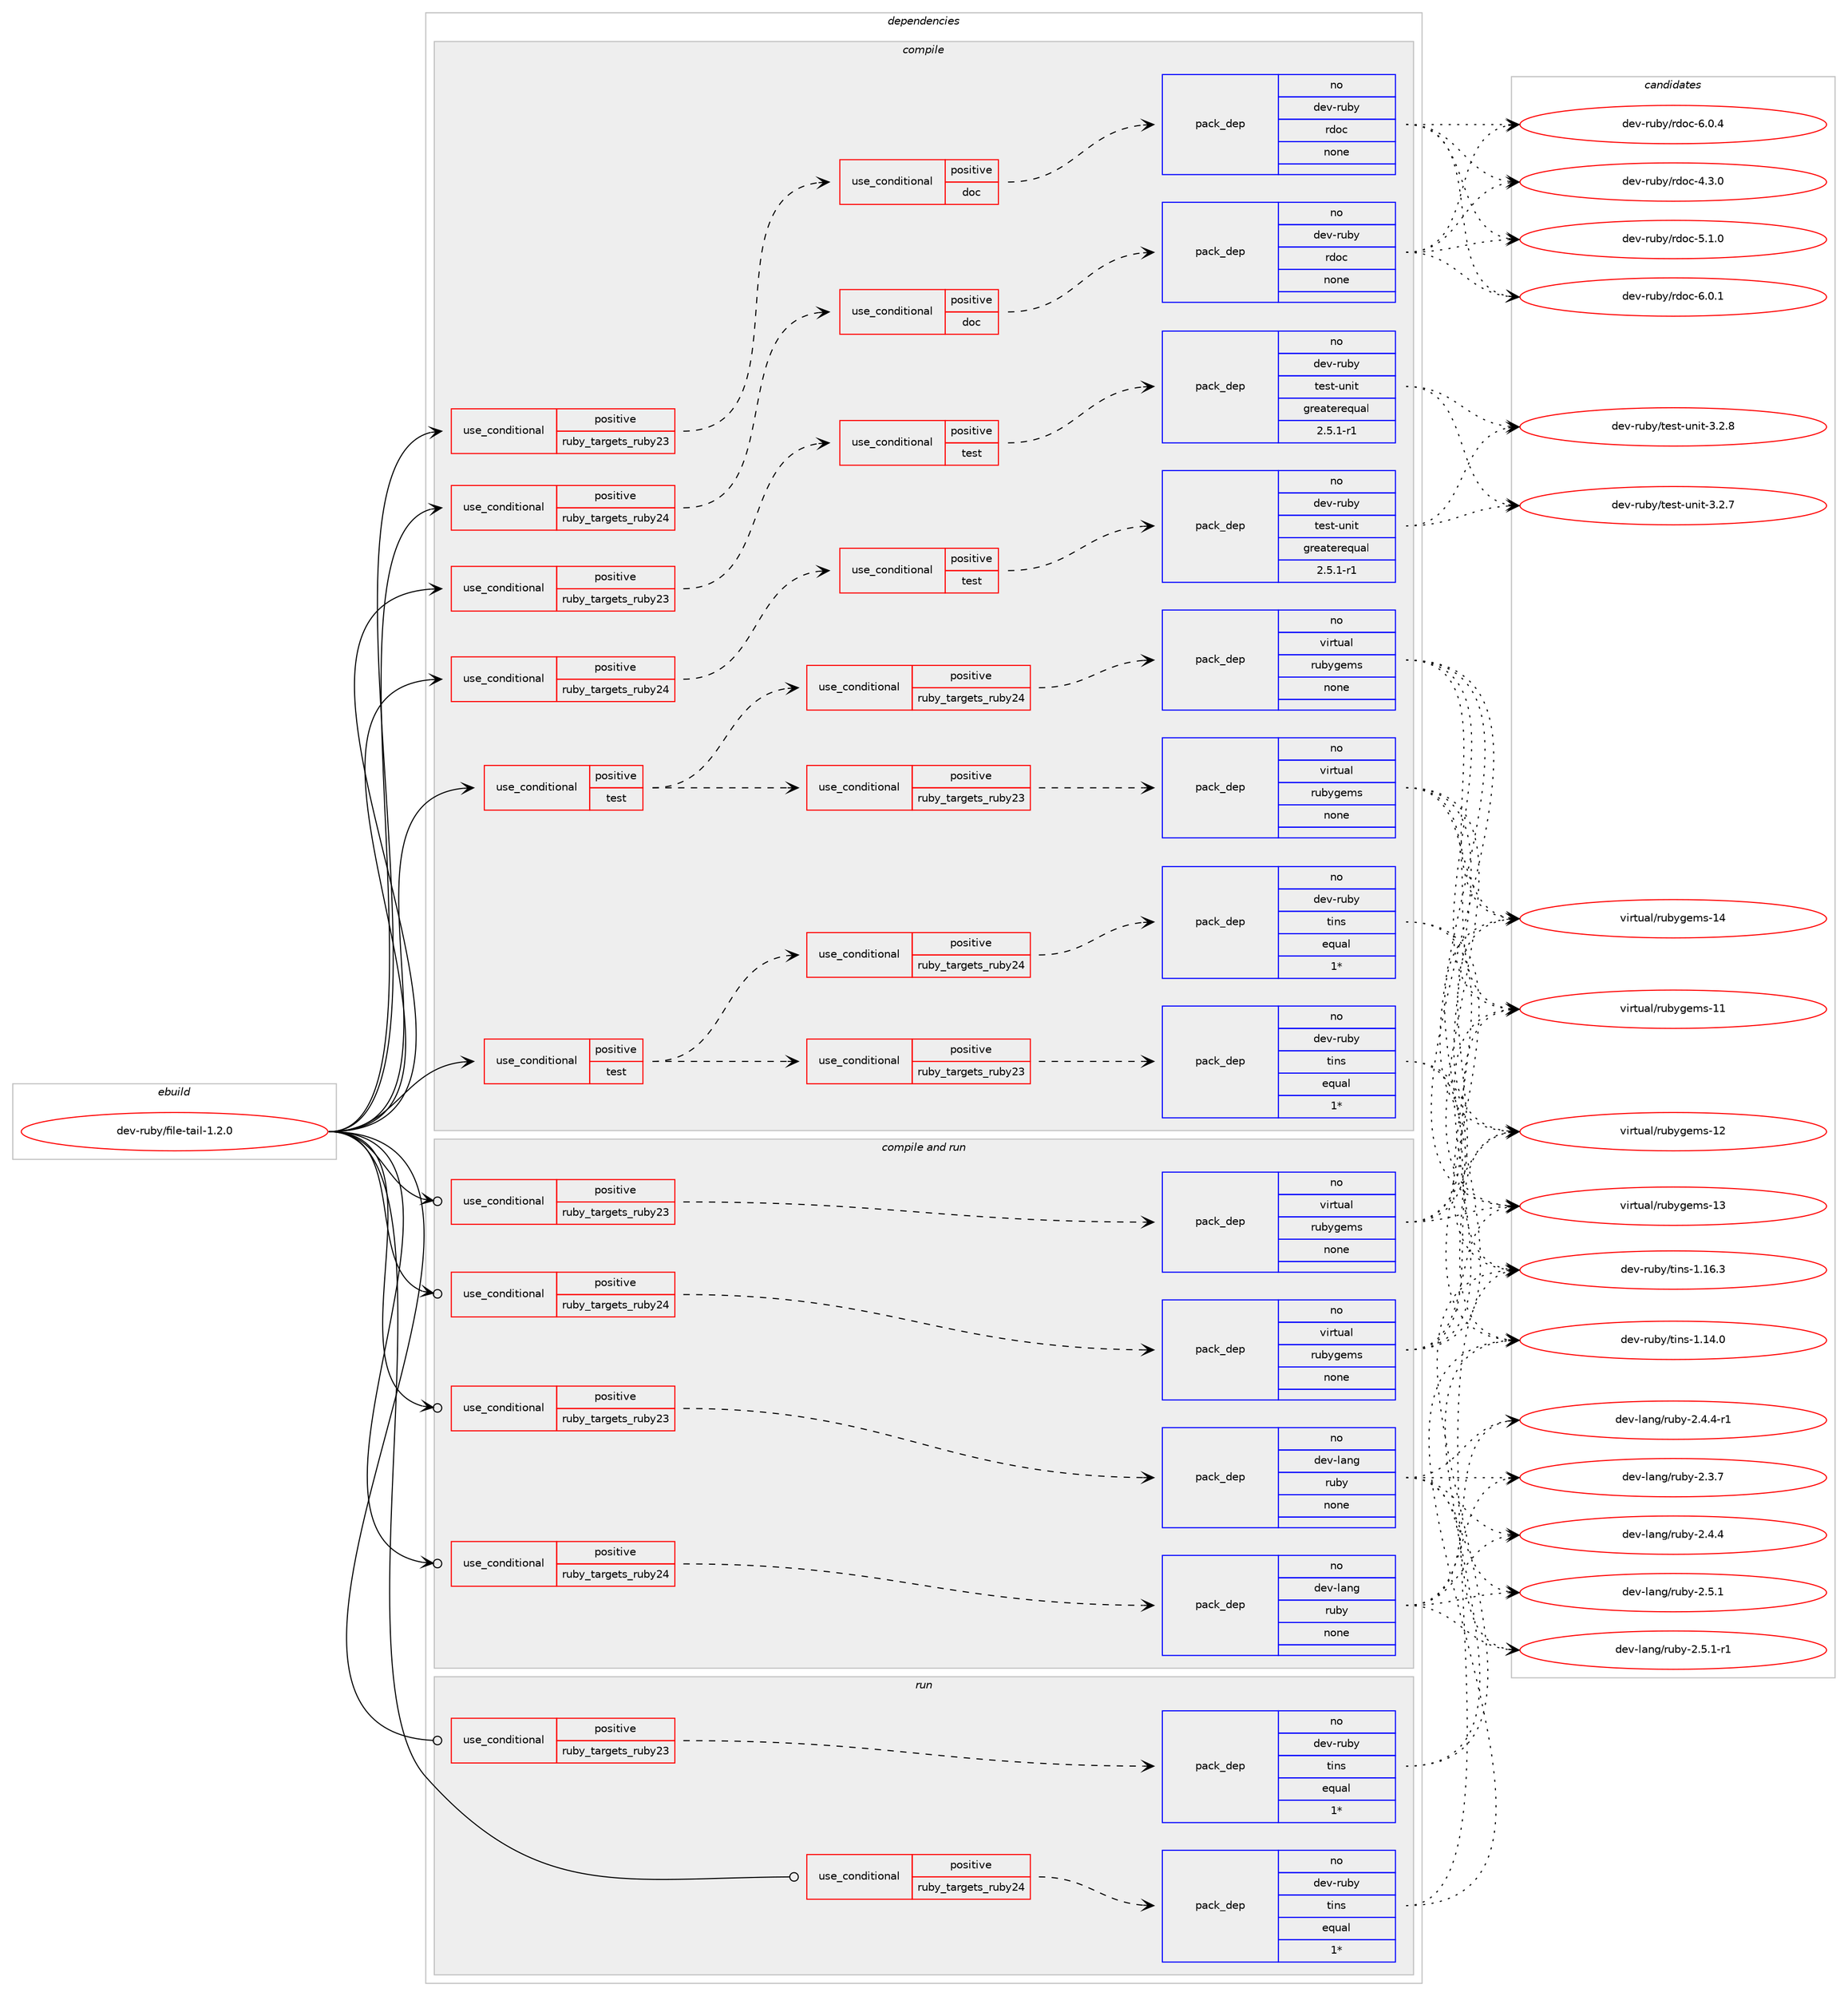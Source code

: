 digraph prolog {

# *************
# Graph options
# *************

newrank=true;
concentrate=true;
compound=true;
graph [rankdir=LR,fontname=Helvetica,fontsize=10,ranksep=1.5];#, ranksep=2.5, nodesep=0.2];
edge  [arrowhead=vee];
node  [fontname=Helvetica,fontsize=10];

# **********
# The ebuild
# **********

subgraph cluster_leftcol {
color=gray;
rank=same;
label=<<i>ebuild</i>>;
id [label="dev-ruby/file-tail-1.2.0", color=red, width=4, href="../dev-ruby/file-tail-1.2.0.svg"];
}

# ****************
# The dependencies
# ****************

subgraph cluster_midcol {
color=gray;
label=<<i>dependencies</i>>;
subgraph cluster_compile {
fillcolor="#eeeeee";
style=filled;
label=<<i>compile</i>>;
subgraph cond1531 {
dependency4875 [label=<<TABLE BORDER="0" CELLBORDER="1" CELLSPACING="0" CELLPADDING="4"><TR><TD ROWSPAN="3" CELLPADDING="10">use_conditional</TD></TR><TR><TD>positive</TD></TR><TR><TD>ruby_targets_ruby23</TD></TR></TABLE>>, shape=none, color=red];
subgraph cond1532 {
dependency4876 [label=<<TABLE BORDER="0" CELLBORDER="1" CELLSPACING="0" CELLPADDING="4"><TR><TD ROWSPAN="3" CELLPADDING="10">use_conditional</TD></TR><TR><TD>positive</TD></TR><TR><TD>doc</TD></TR></TABLE>>, shape=none, color=red];
subgraph pack3243 {
dependency4877 [label=<<TABLE BORDER="0" CELLBORDER="1" CELLSPACING="0" CELLPADDING="4" WIDTH="220"><TR><TD ROWSPAN="6" CELLPADDING="30">pack_dep</TD></TR><TR><TD WIDTH="110">no</TD></TR><TR><TD>dev-ruby</TD></TR><TR><TD>rdoc</TD></TR><TR><TD>none</TD></TR><TR><TD></TD></TR></TABLE>>, shape=none, color=blue];
}
dependency4876:e -> dependency4877:w [weight=20,style="dashed",arrowhead="vee"];
}
dependency4875:e -> dependency4876:w [weight=20,style="dashed",arrowhead="vee"];
}
id:e -> dependency4875:w [weight=20,style="solid",arrowhead="vee"];
subgraph cond1533 {
dependency4878 [label=<<TABLE BORDER="0" CELLBORDER="1" CELLSPACING="0" CELLPADDING="4"><TR><TD ROWSPAN="3" CELLPADDING="10">use_conditional</TD></TR><TR><TD>positive</TD></TR><TR><TD>ruby_targets_ruby23</TD></TR></TABLE>>, shape=none, color=red];
subgraph cond1534 {
dependency4879 [label=<<TABLE BORDER="0" CELLBORDER="1" CELLSPACING="0" CELLPADDING="4"><TR><TD ROWSPAN="3" CELLPADDING="10">use_conditional</TD></TR><TR><TD>positive</TD></TR><TR><TD>test</TD></TR></TABLE>>, shape=none, color=red];
subgraph pack3244 {
dependency4880 [label=<<TABLE BORDER="0" CELLBORDER="1" CELLSPACING="0" CELLPADDING="4" WIDTH="220"><TR><TD ROWSPAN="6" CELLPADDING="30">pack_dep</TD></TR><TR><TD WIDTH="110">no</TD></TR><TR><TD>dev-ruby</TD></TR><TR><TD>test-unit</TD></TR><TR><TD>greaterequal</TD></TR><TR><TD>2.5.1-r1</TD></TR></TABLE>>, shape=none, color=blue];
}
dependency4879:e -> dependency4880:w [weight=20,style="dashed",arrowhead="vee"];
}
dependency4878:e -> dependency4879:w [weight=20,style="dashed",arrowhead="vee"];
}
id:e -> dependency4878:w [weight=20,style="solid",arrowhead="vee"];
subgraph cond1535 {
dependency4881 [label=<<TABLE BORDER="0" CELLBORDER="1" CELLSPACING="0" CELLPADDING="4"><TR><TD ROWSPAN="3" CELLPADDING="10">use_conditional</TD></TR><TR><TD>positive</TD></TR><TR><TD>ruby_targets_ruby24</TD></TR></TABLE>>, shape=none, color=red];
subgraph cond1536 {
dependency4882 [label=<<TABLE BORDER="0" CELLBORDER="1" CELLSPACING="0" CELLPADDING="4"><TR><TD ROWSPAN="3" CELLPADDING="10">use_conditional</TD></TR><TR><TD>positive</TD></TR><TR><TD>doc</TD></TR></TABLE>>, shape=none, color=red];
subgraph pack3245 {
dependency4883 [label=<<TABLE BORDER="0" CELLBORDER="1" CELLSPACING="0" CELLPADDING="4" WIDTH="220"><TR><TD ROWSPAN="6" CELLPADDING="30">pack_dep</TD></TR><TR><TD WIDTH="110">no</TD></TR><TR><TD>dev-ruby</TD></TR><TR><TD>rdoc</TD></TR><TR><TD>none</TD></TR><TR><TD></TD></TR></TABLE>>, shape=none, color=blue];
}
dependency4882:e -> dependency4883:w [weight=20,style="dashed",arrowhead="vee"];
}
dependency4881:e -> dependency4882:w [weight=20,style="dashed",arrowhead="vee"];
}
id:e -> dependency4881:w [weight=20,style="solid",arrowhead="vee"];
subgraph cond1537 {
dependency4884 [label=<<TABLE BORDER="0" CELLBORDER="1" CELLSPACING="0" CELLPADDING="4"><TR><TD ROWSPAN="3" CELLPADDING="10">use_conditional</TD></TR><TR><TD>positive</TD></TR><TR><TD>ruby_targets_ruby24</TD></TR></TABLE>>, shape=none, color=red];
subgraph cond1538 {
dependency4885 [label=<<TABLE BORDER="0" CELLBORDER="1" CELLSPACING="0" CELLPADDING="4"><TR><TD ROWSPAN="3" CELLPADDING="10">use_conditional</TD></TR><TR><TD>positive</TD></TR><TR><TD>test</TD></TR></TABLE>>, shape=none, color=red];
subgraph pack3246 {
dependency4886 [label=<<TABLE BORDER="0" CELLBORDER="1" CELLSPACING="0" CELLPADDING="4" WIDTH="220"><TR><TD ROWSPAN="6" CELLPADDING="30">pack_dep</TD></TR><TR><TD WIDTH="110">no</TD></TR><TR><TD>dev-ruby</TD></TR><TR><TD>test-unit</TD></TR><TR><TD>greaterequal</TD></TR><TR><TD>2.5.1-r1</TD></TR></TABLE>>, shape=none, color=blue];
}
dependency4885:e -> dependency4886:w [weight=20,style="dashed",arrowhead="vee"];
}
dependency4884:e -> dependency4885:w [weight=20,style="dashed",arrowhead="vee"];
}
id:e -> dependency4884:w [weight=20,style="solid",arrowhead="vee"];
subgraph cond1539 {
dependency4887 [label=<<TABLE BORDER="0" CELLBORDER="1" CELLSPACING="0" CELLPADDING="4"><TR><TD ROWSPAN="3" CELLPADDING="10">use_conditional</TD></TR><TR><TD>positive</TD></TR><TR><TD>test</TD></TR></TABLE>>, shape=none, color=red];
subgraph cond1540 {
dependency4888 [label=<<TABLE BORDER="0" CELLBORDER="1" CELLSPACING="0" CELLPADDING="4"><TR><TD ROWSPAN="3" CELLPADDING="10">use_conditional</TD></TR><TR><TD>positive</TD></TR><TR><TD>ruby_targets_ruby23</TD></TR></TABLE>>, shape=none, color=red];
subgraph pack3247 {
dependency4889 [label=<<TABLE BORDER="0" CELLBORDER="1" CELLSPACING="0" CELLPADDING="4" WIDTH="220"><TR><TD ROWSPAN="6" CELLPADDING="30">pack_dep</TD></TR><TR><TD WIDTH="110">no</TD></TR><TR><TD>dev-ruby</TD></TR><TR><TD>tins</TD></TR><TR><TD>equal</TD></TR><TR><TD>1*</TD></TR></TABLE>>, shape=none, color=blue];
}
dependency4888:e -> dependency4889:w [weight=20,style="dashed",arrowhead="vee"];
}
dependency4887:e -> dependency4888:w [weight=20,style="dashed",arrowhead="vee"];
subgraph cond1541 {
dependency4890 [label=<<TABLE BORDER="0" CELLBORDER="1" CELLSPACING="0" CELLPADDING="4"><TR><TD ROWSPAN="3" CELLPADDING="10">use_conditional</TD></TR><TR><TD>positive</TD></TR><TR><TD>ruby_targets_ruby24</TD></TR></TABLE>>, shape=none, color=red];
subgraph pack3248 {
dependency4891 [label=<<TABLE BORDER="0" CELLBORDER="1" CELLSPACING="0" CELLPADDING="4" WIDTH="220"><TR><TD ROWSPAN="6" CELLPADDING="30">pack_dep</TD></TR><TR><TD WIDTH="110">no</TD></TR><TR><TD>dev-ruby</TD></TR><TR><TD>tins</TD></TR><TR><TD>equal</TD></TR><TR><TD>1*</TD></TR></TABLE>>, shape=none, color=blue];
}
dependency4890:e -> dependency4891:w [weight=20,style="dashed",arrowhead="vee"];
}
dependency4887:e -> dependency4890:w [weight=20,style="dashed",arrowhead="vee"];
}
id:e -> dependency4887:w [weight=20,style="solid",arrowhead="vee"];
subgraph cond1542 {
dependency4892 [label=<<TABLE BORDER="0" CELLBORDER="1" CELLSPACING="0" CELLPADDING="4"><TR><TD ROWSPAN="3" CELLPADDING="10">use_conditional</TD></TR><TR><TD>positive</TD></TR><TR><TD>test</TD></TR></TABLE>>, shape=none, color=red];
subgraph cond1543 {
dependency4893 [label=<<TABLE BORDER="0" CELLBORDER="1" CELLSPACING="0" CELLPADDING="4"><TR><TD ROWSPAN="3" CELLPADDING="10">use_conditional</TD></TR><TR><TD>positive</TD></TR><TR><TD>ruby_targets_ruby23</TD></TR></TABLE>>, shape=none, color=red];
subgraph pack3249 {
dependency4894 [label=<<TABLE BORDER="0" CELLBORDER="1" CELLSPACING="0" CELLPADDING="4" WIDTH="220"><TR><TD ROWSPAN="6" CELLPADDING="30">pack_dep</TD></TR><TR><TD WIDTH="110">no</TD></TR><TR><TD>virtual</TD></TR><TR><TD>rubygems</TD></TR><TR><TD>none</TD></TR><TR><TD></TD></TR></TABLE>>, shape=none, color=blue];
}
dependency4893:e -> dependency4894:w [weight=20,style="dashed",arrowhead="vee"];
}
dependency4892:e -> dependency4893:w [weight=20,style="dashed",arrowhead="vee"];
subgraph cond1544 {
dependency4895 [label=<<TABLE BORDER="0" CELLBORDER="1" CELLSPACING="0" CELLPADDING="4"><TR><TD ROWSPAN="3" CELLPADDING="10">use_conditional</TD></TR><TR><TD>positive</TD></TR><TR><TD>ruby_targets_ruby24</TD></TR></TABLE>>, shape=none, color=red];
subgraph pack3250 {
dependency4896 [label=<<TABLE BORDER="0" CELLBORDER="1" CELLSPACING="0" CELLPADDING="4" WIDTH="220"><TR><TD ROWSPAN="6" CELLPADDING="30">pack_dep</TD></TR><TR><TD WIDTH="110">no</TD></TR><TR><TD>virtual</TD></TR><TR><TD>rubygems</TD></TR><TR><TD>none</TD></TR><TR><TD></TD></TR></TABLE>>, shape=none, color=blue];
}
dependency4895:e -> dependency4896:w [weight=20,style="dashed",arrowhead="vee"];
}
dependency4892:e -> dependency4895:w [weight=20,style="dashed",arrowhead="vee"];
}
id:e -> dependency4892:w [weight=20,style="solid",arrowhead="vee"];
}
subgraph cluster_compileandrun {
fillcolor="#eeeeee";
style=filled;
label=<<i>compile and run</i>>;
subgraph cond1545 {
dependency4897 [label=<<TABLE BORDER="0" CELLBORDER="1" CELLSPACING="0" CELLPADDING="4"><TR><TD ROWSPAN="3" CELLPADDING="10">use_conditional</TD></TR><TR><TD>positive</TD></TR><TR><TD>ruby_targets_ruby23</TD></TR></TABLE>>, shape=none, color=red];
subgraph pack3251 {
dependency4898 [label=<<TABLE BORDER="0" CELLBORDER="1" CELLSPACING="0" CELLPADDING="4" WIDTH="220"><TR><TD ROWSPAN="6" CELLPADDING="30">pack_dep</TD></TR><TR><TD WIDTH="110">no</TD></TR><TR><TD>dev-lang</TD></TR><TR><TD>ruby</TD></TR><TR><TD>none</TD></TR><TR><TD></TD></TR></TABLE>>, shape=none, color=blue];
}
dependency4897:e -> dependency4898:w [weight=20,style="dashed",arrowhead="vee"];
}
id:e -> dependency4897:w [weight=20,style="solid",arrowhead="odotvee"];
subgraph cond1546 {
dependency4899 [label=<<TABLE BORDER="0" CELLBORDER="1" CELLSPACING="0" CELLPADDING="4"><TR><TD ROWSPAN="3" CELLPADDING="10">use_conditional</TD></TR><TR><TD>positive</TD></TR><TR><TD>ruby_targets_ruby23</TD></TR></TABLE>>, shape=none, color=red];
subgraph pack3252 {
dependency4900 [label=<<TABLE BORDER="0" CELLBORDER="1" CELLSPACING="0" CELLPADDING="4" WIDTH="220"><TR><TD ROWSPAN="6" CELLPADDING="30">pack_dep</TD></TR><TR><TD WIDTH="110">no</TD></TR><TR><TD>virtual</TD></TR><TR><TD>rubygems</TD></TR><TR><TD>none</TD></TR><TR><TD></TD></TR></TABLE>>, shape=none, color=blue];
}
dependency4899:e -> dependency4900:w [weight=20,style="dashed",arrowhead="vee"];
}
id:e -> dependency4899:w [weight=20,style="solid",arrowhead="odotvee"];
subgraph cond1547 {
dependency4901 [label=<<TABLE BORDER="0" CELLBORDER="1" CELLSPACING="0" CELLPADDING="4"><TR><TD ROWSPAN="3" CELLPADDING="10">use_conditional</TD></TR><TR><TD>positive</TD></TR><TR><TD>ruby_targets_ruby24</TD></TR></TABLE>>, shape=none, color=red];
subgraph pack3253 {
dependency4902 [label=<<TABLE BORDER="0" CELLBORDER="1" CELLSPACING="0" CELLPADDING="4" WIDTH="220"><TR><TD ROWSPAN="6" CELLPADDING="30">pack_dep</TD></TR><TR><TD WIDTH="110">no</TD></TR><TR><TD>dev-lang</TD></TR><TR><TD>ruby</TD></TR><TR><TD>none</TD></TR><TR><TD></TD></TR></TABLE>>, shape=none, color=blue];
}
dependency4901:e -> dependency4902:w [weight=20,style="dashed",arrowhead="vee"];
}
id:e -> dependency4901:w [weight=20,style="solid",arrowhead="odotvee"];
subgraph cond1548 {
dependency4903 [label=<<TABLE BORDER="0" CELLBORDER="1" CELLSPACING="0" CELLPADDING="4"><TR><TD ROWSPAN="3" CELLPADDING="10">use_conditional</TD></TR><TR><TD>positive</TD></TR><TR><TD>ruby_targets_ruby24</TD></TR></TABLE>>, shape=none, color=red];
subgraph pack3254 {
dependency4904 [label=<<TABLE BORDER="0" CELLBORDER="1" CELLSPACING="0" CELLPADDING="4" WIDTH="220"><TR><TD ROWSPAN="6" CELLPADDING="30">pack_dep</TD></TR><TR><TD WIDTH="110">no</TD></TR><TR><TD>virtual</TD></TR><TR><TD>rubygems</TD></TR><TR><TD>none</TD></TR><TR><TD></TD></TR></TABLE>>, shape=none, color=blue];
}
dependency4903:e -> dependency4904:w [weight=20,style="dashed",arrowhead="vee"];
}
id:e -> dependency4903:w [weight=20,style="solid",arrowhead="odotvee"];
}
subgraph cluster_run {
fillcolor="#eeeeee";
style=filled;
label=<<i>run</i>>;
subgraph cond1549 {
dependency4905 [label=<<TABLE BORDER="0" CELLBORDER="1" CELLSPACING="0" CELLPADDING="4"><TR><TD ROWSPAN="3" CELLPADDING="10">use_conditional</TD></TR><TR><TD>positive</TD></TR><TR><TD>ruby_targets_ruby23</TD></TR></TABLE>>, shape=none, color=red];
subgraph pack3255 {
dependency4906 [label=<<TABLE BORDER="0" CELLBORDER="1" CELLSPACING="0" CELLPADDING="4" WIDTH="220"><TR><TD ROWSPAN="6" CELLPADDING="30">pack_dep</TD></TR><TR><TD WIDTH="110">no</TD></TR><TR><TD>dev-ruby</TD></TR><TR><TD>tins</TD></TR><TR><TD>equal</TD></TR><TR><TD>1*</TD></TR></TABLE>>, shape=none, color=blue];
}
dependency4905:e -> dependency4906:w [weight=20,style="dashed",arrowhead="vee"];
}
id:e -> dependency4905:w [weight=20,style="solid",arrowhead="odot"];
subgraph cond1550 {
dependency4907 [label=<<TABLE BORDER="0" CELLBORDER="1" CELLSPACING="0" CELLPADDING="4"><TR><TD ROWSPAN="3" CELLPADDING="10">use_conditional</TD></TR><TR><TD>positive</TD></TR><TR><TD>ruby_targets_ruby24</TD></TR></TABLE>>, shape=none, color=red];
subgraph pack3256 {
dependency4908 [label=<<TABLE BORDER="0" CELLBORDER="1" CELLSPACING="0" CELLPADDING="4" WIDTH="220"><TR><TD ROWSPAN="6" CELLPADDING="30">pack_dep</TD></TR><TR><TD WIDTH="110">no</TD></TR><TR><TD>dev-ruby</TD></TR><TR><TD>tins</TD></TR><TR><TD>equal</TD></TR><TR><TD>1*</TD></TR></TABLE>>, shape=none, color=blue];
}
dependency4907:e -> dependency4908:w [weight=20,style="dashed",arrowhead="vee"];
}
id:e -> dependency4907:w [weight=20,style="solid",arrowhead="odot"];
}
}

# **************
# The candidates
# **************

subgraph cluster_choices {
rank=same;
color=gray;
label=<<i>candidates</i>>;

subgraph choice3243 {
color=black;
nodesep=1;
choice10010111845114117981214711410011199455246514648 [label="dev-ruby/rdoc-4.3.0", color=red, width=4,href="../dev-ruby/rdoc-4.3.0.svg"];
choice10010111845114117981214711410011199455346494648 [label="dev-ruby/rdoc-5.1.0", color=red, width=4,href="../dev-ruby/rdoc-5.1.0.svg"];
choice10010111845114117981214711410011199455446484649 [label="dev-ruby/rdoc-6.0.1", color=red, width=4,href="../dev-ruby/rdoc-6.0.1.svg"];
choice10010111845114117981214711410011199455446484652 [label="dev-ruby/rdoc-6.0.4", color=red, width=4,href="../dev-ruby/rdoc-6.0.4.svg"];
dependency4877:e -> choice10010111845114117981214711410011199455246514648:w [style=dotted,weight="100"];
dependency4877:e -> choice10010111845114117981214711410011199455346494648:w [style=dotted,weight="100"];
dependency4877:e -> choice10010111845114117981214711410011199455446484649:w [style=dotted,weight="100"];
dependency4877:e -> choice10010111845114117981214711410011199455446484652:w [style=dotted,weight="100"];
}
subgraph choice3244 {
color=black;
nodesep=1;
choice10010111845114117981214711610111511645117110105116455146504655 [label="dev-ruby/test-unit-3.2.7", color=red, width=4,href="../dev-ruby/test-unit-3.2.7.svg"];
choice10010111845114117981214711610111511645117110105116455146504656 [label="dev-ruby/test-unit-3.2.8", color=red, width=4,href="../dev-ruby/test-unit-3.2.8.svg"];
dependency4880:e -> choice10010111845114117981214711610111511645117110105116455146504655:w [style=dotted,weight="100"];
dependency4880:e -> choice10010111845114117981214711610111511645117110105116455146504656:w [style=dotted,weight="100"];
}
subgraph choice3245 {
color=black;
nodesep=1;
choice10010111845114117981214711410011199455246514648 [label="dev-ruby/rdoc-4.3.0", color=red, width=4,href="../dev-ruby/rdoc-4.3.0.svg"];
choice10010111845114117981214711410011199455346494648 [label="dev-ruby/rdoc-5.1.0", color=red, width=4,href="../dev-ruby/rdoc-5.1.0.svg"];
choice10010111845114117981214711410011199455446484649 [label="dev-ruby/rdoc-6.0.1", color=red, width=4,href="../dev-ruby/rdoc-6.0.1.svg"];
choice10010111845114117981214711410011199455446484652 [label="dev-ruby/rdoc-6.0.4", color=red, width=4,href="../dev-ruby/rdoc-6.0.4.svg"];
dependency4883:e -> choice10010111845114117981214711410011199455246514648:w [style=dotted,weight="100"];
dependency4883:e -> choice10010111845114117981214711410011199455346494648:w [style=dotted,weight="100"];
dependency4883:e -> choice10010111845114117981214711410011199455446484649:w [style=dotted,weight="100"];
dependency4883:e -> choice10010111845114117981214711410011199455446484652:w [style=dotted,weight="100"];
}
subgraph choice3246 {
color=black;
nodesep=1;
choice10010111845114117981214711610111511645117110105116455146504655 [label="dev-ruby/test-unit-3.2.7", color=red, width=4,href="../dev-ruby/test-unit-3.2.7.svg"];
choice10010111845114117981214711610111511645117110105116455146504656 [label="dev-ruby/test-unit-3.2.8", color=red, width=4,href="../dev-ruby/test-unit-3.2.8.svg"];
dependency4886:e -> choice10010111845114117981214711610111511645117110105116455146504655:w [style=dotted,weight="100"];
dependency4886:e -> choice10010111845114117981214711610111511645117110105116455146504656:w [style=dotted,weight="100"];
}
subgraph choice3247 {
color=black;
nodesep=1;
choice10010111845114117981214711610511011545494649524648 [label="dev-ruby/tins-1.14.0", color=red, width=4,href="../dev-ruby/tins-1.14.0.svg"];
choice10010111845114117981214711610511011545494649544651 [label="dev-ruby/tins-1.16.3", color=red, width=4,href="../dev-ruby/tins-1.16.3.svg"];
dependency4889:e -> choice10010111845114117981214711610511011545494649524648:w [style=dotted,weight="100"];
dependency4889:e -> choice10010111845114117981214711610511011545494649544651:w [style=dotted,weight="100"];
}
subgraph choice3248 {
color=black;
nodesep=1;
choice10010111845114117981214711610511011545494649524648 [label="dev-ruby/tins-1.14.0", color=red, width=4,href="../dev-ruby/tins-1.14.0.svg"];
choice10010111845114117981214711610511011545494649544651 [label="dev-ruby/tins-1.16.3", color=red, width=4,href="../dev-ruby/tins-1.16.3.svg"];
dependency4891:e -> choice10010111845114117981214711610511011545494649524648:w [style=dotted,weight="100"];
dependency4891:e -> choice10010111845114117981214711610511011545494649544651:w [style=dotted,weight="100"];
}
subgraph choice3249 {
color=black;
nodesep=1;
choice118105114116117971084711411798121103101109115454949 [label="virtual/rubygems-11", color=red, width=4,href="../virtual/rubygems-11.svg"];
choice118105114116117971084711411798121103101109115454950 [label="virtual/rubygems-12", color=red, width=4,href="../virtual/rubygems-12.svg"];
choice118105114116117971084711411798121103101109115454951 [label="virtual/rubygems-13", color=red, width=4,href="../virtual/rubygems-13.svg"];
choice118105114116117971084711411798121103101109115454952 [label="virtual/rubygems-14", color=red, width=4,href="../virtual/rubygems-14.svg"];
dependency4894:e -> choice118105114116117971084711411798121103101109115454949:w [style=dotted,weight="100"];
dependency4894:e -> choice118105114116117971084711411798121103101109115454950:w [style=dotted,weight="100"];
dependency4894:e -> choice118105114116117971084711411798121103101109115454951:w [style=dotted,weight="100"];
dependency4894:e -> choice118105114116117971084711411798121103101109115454952:w [style=dotted,weight="100"];
}
subgraph choice3250 {
color=black;
nodesep=1;
choice118105114116117971084711411798121103101109115454949 [label="virtual/rubygems-11", color=red, width=4,href="../virtual/rubygems-11.svg"];
choice118105114116117971084711411798121103101109115454950 [label="virtual/rubygems-12", color=red, width=4,href="../virtual/rubygems-12.svg"];
choice118105114116117971084711411798121103101109115454951 [label="virtual/rubygems-13", color=red, width=4,href="../virtual/rubygems-13.svg"];
choice118105114116117971084711411798121103101109115454952 [label="virtual/rubygems-14", color=red, width=4,href="../virtual/rubygems-14.svg"];
dependency4896:e -> choice118105114116117971084711411798121103101109115454949:w [style=dotted,weight="100"];
dependency4896:e -> choice118105114116117971084711411798121103101109115454950:w [style=dotted,weight="100"];
dependency4896:e -> choice118105114116117971084711411798121103101109115454951:w [style=dotted,weight="100"];
dependency4896:e -> choice118105114116117971084711411798121103101109115454952:w [style=dotted,weight="100"];
}
subgraph choice3251 {
color=black;
nodesep=1;
choice10010111845108971101034711411798121455046514655 [label="dev-lang/ruby-2.3.7", color=red, width=4,href="../dev-lang/ruby-2.3.7.svg"];
choice10010111845108971101034711411798121455046524652 [label="dev-lang/ruby-2.4.4", color=red, width=4,href="../dev-lang/ruby-2.4.4.svg"];
choice100101118451089711010347114117981214550465246524511449 [label="dev-lang/ruby-2.4.4-r1", color=red, width=4,href="../dev-lang/ruby-2.4.4-r1.svg"];
choice10010111845108971101034711411798121455046534649 [label="dev-lang/ruby-2.5.1", color=red, width=4,href="../dev-lang/ruby-2.5.1.svg"];
choice100101118451089711010347114117981214550465346494511449 [label="dev-lang/ruby-2.5.1-r1", color=red, width=4,href="../dev-lang/ruby-2.5.1-r1.svg"];
dependency4898:e -> choice10010111845108971101034711411798121455046514655:w [style=dotted,weight="100"];
dependency4898:e -> choice10010111845108971101034711411798121455046524652:w [style=dotted,weight="100"];
dependency4898:e -> choice100101118451089711010347114117981214550465246524511449:w [style=dotted,weight="100"];
dependency4898:e -> choice10010111845108971101034711411798121455046534649:w [style=dotted,weight="100"];
dependency4898:e -> choice100101118451089711010347114117981214550465346494511449:w [style=dotted,weight="100"];
}
subgraph choice3252 {
color=black;
nodesep=1;
choice118105114116117971084711411798121103101109115454949 [label="virtual/rubygems-11", color=red, width=4,href="../virtual/rubygems-11.svg"];
choice118105114116117971084711411798121103101109115454950 [label="virtual/rubygems-12", color=red, width=4,href="../virtual/rubygems-12.svg"];
choice118105114116117971084711411798121103101109115454951 [label="virtual/rubygems-13", color=red, width=4,href="../virtual/rubygems-13.svg"];
choice118105114116117971084711411798121103101109115454952 [label="virtual/rubygems-14", color=red, width=4,href="../virtual/rubygems-14.svg"];
dependency4900:e -> choice118105114116117971084711411798121103101109115454949:w [style=dotted,weight="100"];
dependency4900:e -> choice118105114116117971084711411798121103101109115454950:w [style=dotted,weight="100"];
dependency4900:e -> choice118105114116117971084711411798121103101109115454951:w [style=dotted,weight="100"];
dependency4900:e -> choice118105114116117971084711411798121103101109115454952:w [style=dotted,weight="100"];
}
subgraph choice3253 {
color=black;
nodesep=1;
choice10010111845108971101034711411798121455046514655 [label="dev-lang/ruby-2.3.7", color=red, width=4,href="../dev-lang/ruby-2.3.7.svg"];
choice10010111845108971101034711411798121455046524652 [label="dev-lang/ruby-2.4.4", color=red, width=4,href="../dev-lang/ruby-2.4.4.svg"];
choice100101118451089711010347114117981214550465246524511449 [label="dev-lang/ruby-2.4.4-r1", color=red, width=4,href="../dev-lang/ruby-2.4.4-r1.svg"];
choice10010111845108971101034711411798121455046534649 [label="dev-lang/ruby-2.5.1", color=red, width=4,href="../dev-lang/ruby-2.5.1.svg"];
choice100101118451089711010347114117981214550465346494511449 [label="dev-lang/ruby-2.5.1-r1", color=red, width=4,href="../dev-lang/ruby-2.5.1-r1.svg"];
dependency4902:e -> choice10010111845108971101034711411798121455046514655:w [style=dotted,weight="100"];
dependency4902:e -> choice10010111845108971101034711411798121455046524652:w [style=dotted,weight="100"];
dependency4902:e -> choice100101118451089711010347114117981214550465246524511449:w [style=dotted,weight="100"];
dependency4902:e -> choice10010111845108971101034711411798121455046534649:w [style=dotted,weight="100"];
dependency4902:e -> choice100101118451089711010347114117981214550465346494511449:w [style=dotted,weight="100"];
}
subgraph choice3254 {
color=black;
nodesep=1;
choice118105114116117971084711411798121103101109115454949 [label="virtual/rubygems-11", color=red, width=4,href="../virtual/rubygems-11.svg"];
choice118105114116117971084711411798121103101109115454950 [label="virtual/rubygems-12", color=red, width=4,href="../virtual/rubygems-12.svg"];
choice118105114116117971084711411798121103101109115454951 [label="virtual/rubygems-13", color=red, width=4,href="../virtual/rubygems-13.svg"];
choice118105114116117971084711411798121103101109115454952 [label="virtual/rubygems-14", color=red, width=4,href="../virtual/rubygems-14.svg"];
dependency4904:e -> choice118105114116117971084711411798121103101109115454949:w [style=dotted,weight="100"];
dependency4904:e -> choice118105114116117971084711411798121103101109115454950:w [style=dotted,weight="100"];
dependency4904:e -> choice118105114116117971084711411798121103101109115454951:w [style=dotted,weight="100"];
dependency4904:e -> choice118105114116117971084711411798121103101109115454952:w [style=dotted,weight="100"];
}
subgraph choice3255 {
color=black;
nodesep=1;
choice10010111845114117981214711610511011545494649524648 [label="dev-ruby/tins-1.14.0", color=red, width=4,href="../dev-ruby/tins-1.14.0.svg"];
choice10010111845114117981214711610511011545494649544651 [label="dev-ruby/tins-1.16.3", color=red, width=4,href="../dev-ruby/tins-1.16.3.svg"];
dependency4906:e -> choice10010111845114117981214711610511011545494649524648:w [style=dotted,weight="100"];
dependency4906:e -> choice10010111845114117981214711610511011545494649544651:w [style=dotted,weight="100"];
}
subgraph choice3256 {
color=black;
nodesep=1;
choice10010111845114117981214711610511011545494649524648 [label="dev-ruby/tins-1.14.0", color=red, width=4,href="../dev-ruby/tins-1.14.0.svg"];
choice10010111845114117981214711610511011545494649544651 [label="dev-ruby/tins-1.16.3", color=red, width=4,href="../dev-ruby/tins-1.16.3.svg"];
dependency4908:e -> choice10010111845114117981214711610511011545494649524648:w [style=dotted,weight="100"];
dependency4908:e -> choice10010111845114117981214711610511011545494649544651:w [style=dotted,weight="100"];
}
}

}
